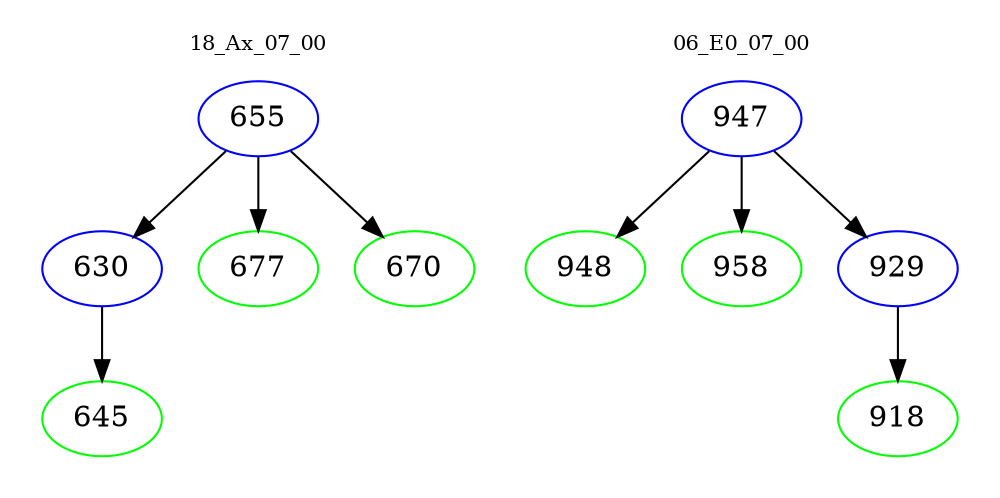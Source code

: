 digraph{
subgraph cluster_0 {
color = white
label = "18_Ax_07_00";
fontsize=10;
T0_655 [label="655", color="blue"]
T0_655 -> T0_630 [color="black"]
T0_630 [label="630", color="blue"]
T0_630 -> T0_645 [color="black"]
T0_645 [label="645", color="green"]
T0_655 -> T0_677 [color="black"]
T0_677 [label="677", color="green"]
T0_655 -> T0_670 [color="black"]
T0_670 [label="670", color="green"]
}
subgraph cluster_1 {
color = white
label = "06_E0_07_00";
fontsize=10;
T1_947 [label="947", color="blue"]
T1_947 -> T1_948 [color="black"]
T1_948 [label="948", color="green"]
T1_947 -> T1_958 [color="black"]
T1_958 [label="958", color="green"]
T1_947 -> T1_929 [color="black"]
T1_929 [label="929", color="blue"]
T1_929 -> T1_918 [color="black"]
T1_918 [label="918", color="green"]
}
}
